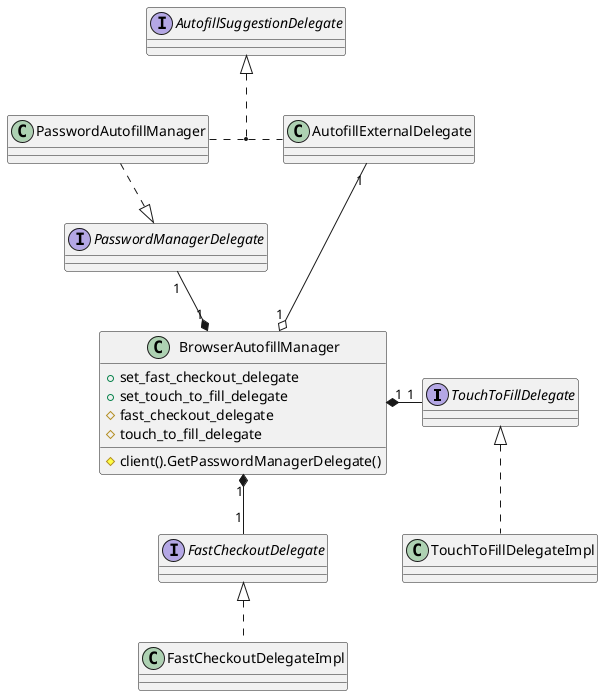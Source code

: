 ' Copyright 2025 The Chromium Authors
' Use of this source code is governed by a BSD-style license that can be
' found in the LICENSE file.

/'
 ' This class diagram is used in the README of this directory.
 ' Generated diagrams are by default located in
 ' `out/components/autofill/core/browser/integrators/README_class/*`.
 '
 ' The diagram describes how the `BrowserAutofillManager` uses different
 ' delegates to composite suggestions from various sources into the autofill
 ' dropdown.
 '/
@startuml
interface "TouchToFillDelegate" as ttfd
interface "FastCheckoutDelegate" as fcod
interface "PasswordManagerDelegate" as pmd
interface "AutofillSuggestionDelegate" as asd
class "AutofillExternalDelegate" as aed
class "PasswordAutofillManager" as pam
class "BrowserAutofillManager" as bam {
  + set_fast_checkout_delegate
  + set_touch_to_fill_delegate
  # fast_checkout_delegate
  # client().GetPasswordManagerDelegate()
  # touch_to_fill_delegate
}

'The BrowserAutofillManager has numerous delegates to different components.
pmd "1" -* "1" bam
bam "1" *- "1" ttfd
bam "1" *-- "1" fcod
aed "1" ---o "1" bam

'Pwd Autofill manager and external delegate implement the same interface.
'Eventually, the pam should not implement the aed anymore but purely communicate
'with the bam.
pam . aed
asd <|.. (pam, aed)

'Each delegate is implemented by a respective impl class in its component.
pam  ..|> pmd
ttfd <|.. TouchToFillDelegateImpl
fcod <|.. FastCheckoutDelegateImpl

@enduml
